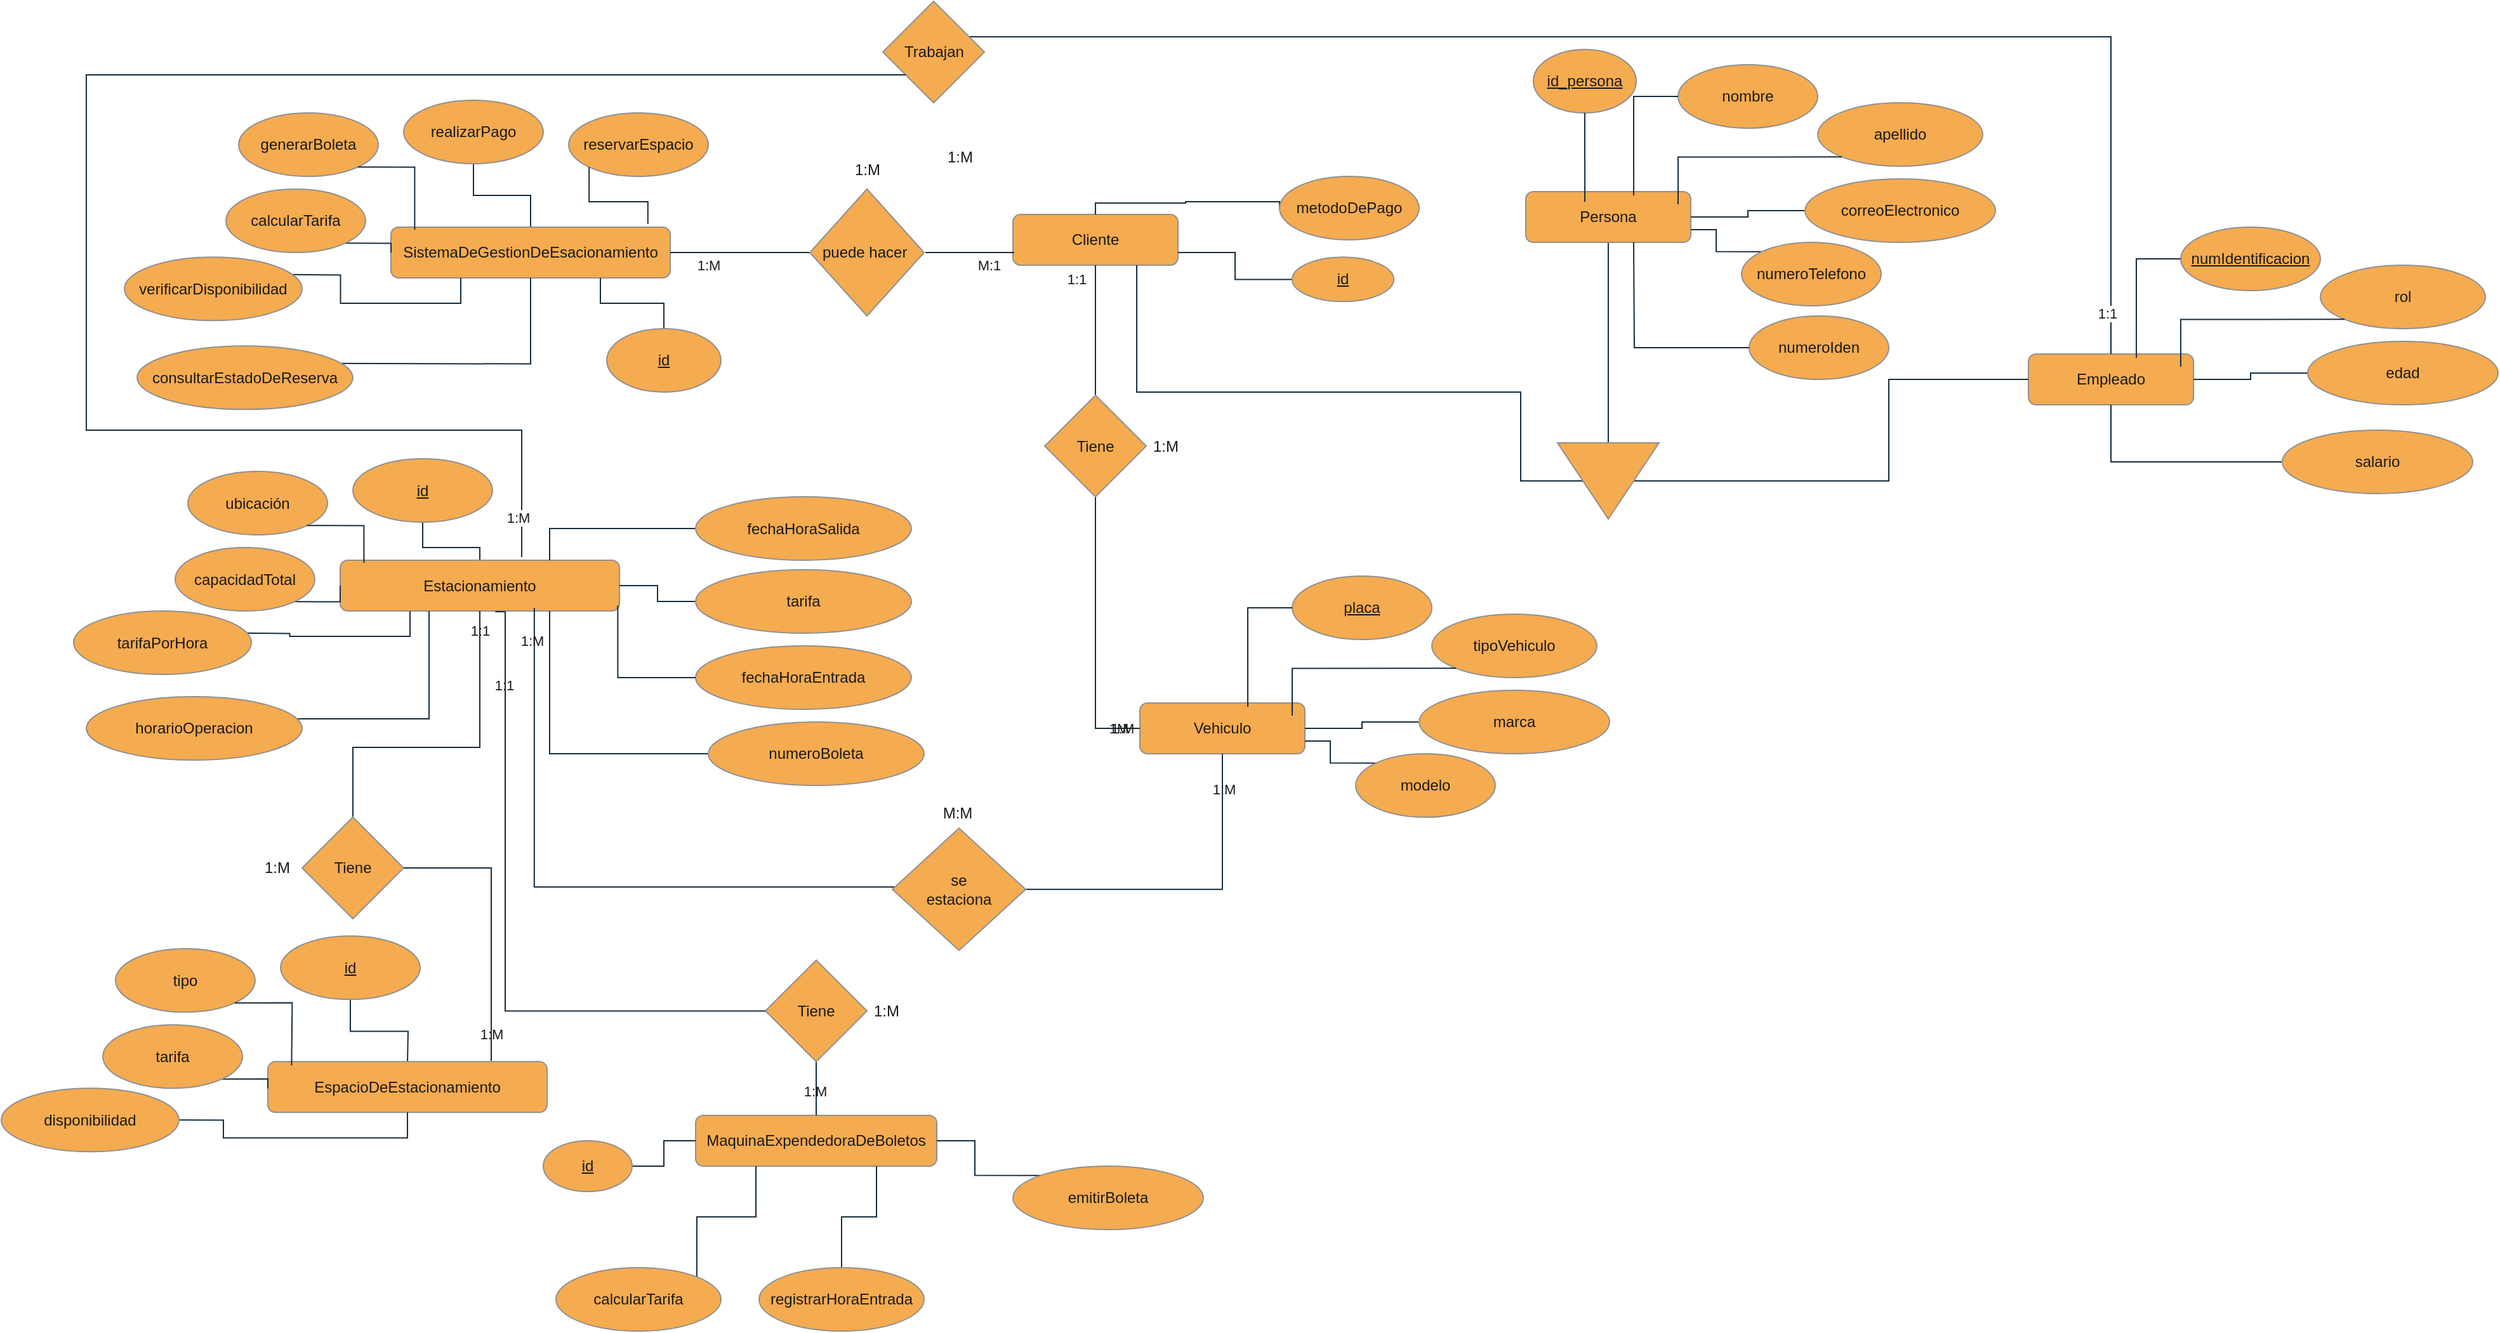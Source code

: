 <mxfile version="22.1.3" type="device">
  <diagram id="R2lEEEUBdFMjLlhIrx00" name="Page-1">
    <mxGraphModel dx="2029" dy="493" grid="1" gridSize="10" guides="1" tooltips="1" connect="1" arrows="1" fold="1" page="1" pageScale="1" pageWidth="850" pageHeight="1100" math="0" shadow="0" extFonts="Permanent Marker^https://fonts.googleapis.com/css?family=Permanent+Marker">
      <root>
        <mxCell id="0" />
        <mxCell id="1" parent="0" />
        <mxCell id="ZbK_8tfmbUKluO2J8joH-2" value="Cliente" style="rounded=1;whiteSpace=wrap;html=1;labelBackgroundColor=none;fillColor=#F5AB50;strokeColor=#909090;fontColor=#1A1A1A;" parent="1" vertex="1">
          <mxGeometry x="70" y="170" width="130" height="40" as="geometry" />
        </mxCell>
        <mxCell id="ZbK_8tfmbUKluO2J8joH-27" style="edgeStyle=orthogonalEdgeStyle;rounded=0;orthogonalLoop=1;jettySize=auto;html=1;exitX=0;exitY=0.5;exitDx=0;exitDy=0;endArrow=none;endFill=0;entryX=0.5;entryY=0;entryDx=0;entryDy=0;labelBackgroundColor=none;strokeColor=#182E3E;fontColor=default;" parent="1" source="ZbK_8tfmbUKluO2J8joH-4" target="ZbK_8tfmbUKluO2J8joH-2" edge="1">
          <mxGeometry relative="1" as="geometry">
            <mxPoint x="130" y="160" as="targetPoint" />
            <Array as="points">
              <mxPoint x="280" y="160" />
              <mxPoint x="206" y="160" />
              <mxPoint x="135" y="161" />
            </Array>
          </mxGeometry>
        </mxCell>
        <mxCell id="ZbK_8tfmbUKluO2J8joH-4" value="metodoDePago" style="ellipse;whiteSpace=wrap;html=1;labelBackgroundColor=none;fillColor=#F5AB50;strokeColor=#909090;fontColor=#1A1A1A;" parent="1" vertex="1">
          <mxGeometry x="280" y="140" width="110" height="50" as="geometry" />
        </mxCell>
        <mxCell id="ZbK_8tfmbUKluO2J8joH-14" style="edgeStyle=orthogonalEdgeStyle;rounded=0;orthogonalLoop=1;jettySize=auto;html=1;exitX=0.5;exitY=1;exitDx=0;exitDy=0;entryX=0.5;entryY=0;entryDx=0;entryDy=0;endArrow=none;endFill=0;labelBackgroundColor=none;strokeColor=#182E3E;fontColor=default;" parent="1" source="ZbK_8tfmbUKluO2J8joH-15" target="ZbK_8tfmbUKluO2J8joH-16" edge="1">
          <mxGeometry relative="1" as="geometry" />
        </mxCell>
        <mxCell id="ZbK_8tfmbUKluO2J8joH-15" value="realizarPago" style="ellipse;whiteSpace=wrap;html=1;labelBackgroundColor=none;fillColor=#F5AB50;strokeColor=#909090;fontColor=#1A1A1A;" parent="1" vertex="1">
          <mxGeometry x="-410" y="80" width="110" height="50" as="geometry" />
        </mxCell>
        <mxCell id="ZbK_8tfmbUKluO2J8joH-16" value="SistemaDeGestionDeEsacionamiento" style="rounded=1;whiteSpace=wrap;html=1;labelBackgroundColor=none;fillColor=#F5AB50;strokeColor=#909090;fontColor=#1A1A1A;" parent="1" vertex="1">
          <mxGeometry x="-420" y="180" width="220" height="40" as="geometry" />
        </mxCell>
        <mxCell id="ZbK_8tfmbUKluO2J8joH-17" value="reservarEspacio" style="ellipse;whiteSpace=wrap;html=1;labelBackgroundColor=none;fillColor=#F5AB50;strokeColor=#909090;fontColor=#1A1A1A;" parent="1" vertex="1">
          <mxGeometry x="-280" y="90" width="110" height="50" as="geometry" />
        </mxCell>
        <mxCell id="ZbK_8tfmbUKluO2J8joH-18" style="edgeStyle=orthogonalEdgeStyle;rounded=0;orthogonalLoop=1;jettySize=auto;html=1;exitX=1;exitY=0;exitDx=0;exitDy=0;entryX=0.25;entryY=1;entryDx=0;entryDy=0;endArrow=none;endFill=0;labelBackgroundColor=none;strokeColor=#182E3E;fontColor=default;" parent="1" target="ZbK_8tfmbUKluO2J8joH-16" edge="1">
          <mxGeometry relative="1" as="geometry">
            <mxPoint x="-500.503" y="217.322" as="sourcePoint" />
          </mxGeometry>
        </mxCell>
        <mxCell id="ZbK_8tfmbUKluO2J8joH-19" value="verificarDisponibilidad" style="ellipse;whiteSpace=wrap;html=1;labelBackgroundColor=none;fillColor=#F5AB50;strokeColor=#909090;fontColor=#1A1A1A;" parent="1" vertex="1">
          <mxGeometry x="-630" y="203.66" width="140" height="50" as="geometry" />
        </mxCell>
        <mxCell id="ZbK_8tfmbUKluO2J8joH-20" value="generarBoleta" style="ellipse;whiteSpace=wrap;html=1;labelBackgroundColor=none;fillColor=#F5AB50;strokeColor=#909090;fontColor=#1A1A1A;" parent="1" vertex="1">
          <mxGeometry x="-540" y="90" width="110" height="50" as="geometry" />
        </mxCell>
        <mxCell id="ZbK_8tfmbUKluO2J8joH-21" style="edgeStyle=orthogonalEdgeStyle;rounded=0;orthogonalLoop=1;jettySize=auto;html=1;exitX=1;exitY=1;exitDx=0;exitDy=0;endArrow=none;endFill=0;labelBackgroundColor=none;strokeColor=#182E3E;fontColor=default;" parent="1" source="ZbK_8tfmbUKluO2J8joH-22" target="ZbK_8tfmbUKluO2J8joH-16" edge="1">
          <mxGeometry relative="1" as="geometry" />
        </mxCell>
        <mxCell id="ZbK_8tfmbUKluO2J8joH-22" value="calcularTarifa" style="ellipse;whiteSpace=wrap;html=1;labelBackgroundColor=none;fillColor=#F5AB50;strokeColor=#909090;fontColor=#1A1A1A;" parent="1" vertex="1">
          <mxGeometry x="-550" y="150" width="110" height="50" as="geometry" />
        </mxCell>
        <mxCell id="ZbK_8tfmbUKluO2J8joH-23" style="edgeStyle=orthogonalEdgeStyle;rounded=0;orthogonalLoop=1;jettySize=auto;html=1;exitX=1;exitY=1;exitDx=0;exitDy=0;entryX=0.085;entryY=0.05;entryDx=0;entryDy=0;entryPerimeter=0;endArrow=none;endFill=0;labelBackgroundColor=none;strokeColor=#182E3E;fontColor=default;" parent="1" source="ZbK_8tfmbUKluO2J8joH-20" target="ZbK_8tfmbUKluO2J8joH-16" edge="1">
          <mxGeometry relative="1" as="geometry" />
        </mxCell>
        <mxCell id="ZbK_8tfmbUKluO2J8joH-24" style="edgeStyle=orthogonalEdgeStyle;rounded=0;orthogonalLoop=1;jettySize=auto;html=1;exitX=0;exitY=1;exitDx=0;exitDy=0;endArrow=none;endFill=0;entryX=0.92;entryY=-0.065;entryDx=0;entryDy=0;entryPerimeter=0;labelBackgroundColor=none;strokeColor=#182E3E;fontColor=default;" parent="1" source="ZbK_8tfmbUKluO2J8joH-17" target="ZbK_8tfmbUKluO2J8joH-16" edge="1">
          <mxGeometry relative="1" as="geometry">
            <mxPoint x="-217" y="170" as="targetPoint" />
          </mxGeometry>
        </mxCell>
        <mxCell id="ZbK_8tfmbUKluO2J8joH-26" style="edgeStyle=orthogonalEdgeStyle;rounded=0;orthogonalLoop=1;jettySize=auto;html=1;exitX=1;exitY=0;exitDx=0;exitDy=0;entryX=0.5;entryY=1;entryDx=0;entryDy=0;endArrow=none;endFill=0;labelBackgroundColor=none;strokeColor=#182E3E;fontColor=default;" parent="1" target="ZbK_8tfmbUKluO2J8joH-16" edge="1">
          <mxGeometry relative="1" as="geometry">
            <mxPoint x="-464.896" y="287.322" as="sourcePoint" />
          </mxGeometry>
        </mxCell>
        <mxCell id="ZbK_8tfmbUKluO2J8joH-25" value="consultarEstadoDeReserva" style="ellipse;whiteSpace=wrap;html=1;labelBackgroundColor=none;fillColor=#F5AB50;strokeColor=#909090;fontColor=#1A1A1A;" parent="1" vertex="1">
          <mxGeometry x="-620" y="273.66" width="170" height="50" as="geometry" />
        </mxCell>
        <mxCell id="ZbK_8tfmbUKluO2J8joH-30" style="edgeStyle=orthogonalEdgeStyle;rounded=0;orthogonalLoop=1;jettySize=auto;html=1;exitX=0.5;exitY=1;exitDx=0;exitDy=0;entryX=0.5;entryY=0;entryDx=0;entryDy=0;endArrow=none;endFill=0;labelBackgroundColor=none;strokeColor=#182E3E;fontColor=default;" parent="1" source="ZbK_8tfmbUKluO2J8joH-31" target="ZbK_8tfmbUKluO2J8joH-32" edge="1">
          <mxGeometry relative="1" as="geometry" />
        </mxCell>
        <mxCell id="ZbK_8tfmbUKluO2J8joH-31" value="&lt;u&gt;id&lt;/u&gt;" style="ellipse;whiteSpace=wrap;html=1;labelBackgroundColor=none;fillColor=#F5AB50;strokeColor=#909090;fontColor=#1A1A1A;" parent="1" vertex="1">
          <mxGeometry x="-450" y="362.5" width="110" height="50" as="geometry" />
        </mxCell>
        <mxCell id="ZbK_8tfmbUKluO2J8joH-32" value="Estacionamiento" style="rounded=1;whiteSpace=wrap;html=1;labelBackgroundColor=none;fillColor=#F5AB50;strokeColor=#909090;fontColor=#1A1A1A;" parent="1" vertex="1">
          <mxGeometry x="-460" y="442.5" width="220" height="40" as="geometry" />
        </mxCell>
        <mxCell id="ZbK_8tfmbUKluO2J8joH-34" style="edgeStyle=orthogonalEdgeStyle;rounded=0;orthogonalLoop=1;jettySize=auto;html=1;exitX=1;exitY=0;exitDx=0;exitDy=0;entryX=0.25;entryY=1;entryDx=0;entryDy=0;endArrow=none;endFill=0;labelBackgroundColor=none;strokeColor=#182E3E;fontColor=default;" parent="1" target="ZbK_8tfmbUKluO2J8joH-32" edge="1">
          <mxGeometry relative="1" as="geometry">
            <mxPoint x="-540.503" y="499.822" as="sourcePoint" />
          </mxGeometry>
        </mxCell>
        <mxCell id="ZbK_8tfmbUKluO2J8joH-35" value="tarifaPorHora" style="ellipse;whiteSpace=wrap;html=1;labelBackgroundColor=none;fillColor=#F5AB50;strokeColor=#909090;fontColor=#1A1A1A;" parent="1" vertex="1">
          <mxGeometry x="-670" y="482.5" width="140" height="50" as="geometry" />
        </mxCell>
        <mxCell id="ZbK_8tfmbUKluO2J8joH-36" value="ubicación" style="ellipse;whiteSpace=wrap;html=1;labelBackgroundColor=none;fillColor=#F5AB50;strokeColor=#909090;fontColor=#1A1A1A;" parent="1" vertex="1">
          <mxGeometry x="-580" y="372.5" width="110" height="50" as="geometry" />
        </mxCell>
        <mxCell id="ZbK_8tfmbUKluO2J8joH-37" style="edgeStyle=orthogonalEdgeStyle;rounded=0;orthogonalLoop=1;jettySize=auto;html=1;exitX=1;exitY=1;exitDx=0;exitDy=0;endArrow=none;endFill=0;labelBackgroundColor=none;strokeColor=#182E3E;fontColor=default;" parent="1" source="ZbK_8tfmbUKluO2J8joH-38" target="ZbK_8tfmbUKluO2J8joH-32" edge="1">
          <mxGeometry relative="1" as="geometry" />
        </mxCell>
        <mxCell id="ZbK_8tfmbUKluO2J8joH-38" value="capacidadTotal" style="ellipse;whiteSpace=wrap;html=1;labelBackgroundColor=none;fillColor=#F5AB50;strokeColor=#909090;fontColor=#1A1A1A;" parent="1" vertex="1">
          <mxGeometry x="-590" y="432.5" width="110" height="50" as="geometry" />
        </mxCell>
        <mxCell id="ZbK_8tfmbUKluO2J8joH-39" style="edgeStyle=orthogonalEdgeStyle;rounded=0;orthogonalLoop=1;jettySize=auto;html=1;exitX=1;exitY=1;exitDx=0;exitDy=0;entryX=0.085;entryY=0.05;entryDx=0;entryDy=0;entryPerimeter=0;endArrow=none;endFill=0;labelBackgroundColor=none;strokeColor=#182E3E;fontColor=default;" parent="1" source="ZbK_8tfmbUKluO2J8joH-36" target="ZbK_8tfmbUKluO2J8joH-32" edge="1">
          <mxGeometry relative="1" as="geometry" />
        </mxCell>
        <mxCell id="e-vQObr8K312AcI7ysHE-2" style="edgeStyle=orthogonalEdgeStyle;rounded=0;orthogonalLoop=1;jettySize=auto;html=1;exitX=1;exitY=0.5;exitDx=0;exitDy=0;endArrow=none;endFill=0;labelBackgroundColor=none;strokeColor=#182E3E;fontColor=default;" parent="1" target="ZbK_8tfmbUKluO2J8joH-32" edge="1">
          <mxGeometry relative="1" as="geometry">
            <mxPoint x="-380" y="512.5" as="targetPoint" />
            <mxPoint x="-500" y="567.5" as="sourcePoint" />
            <Array as="points">
              <mxPoint x="-390" y="568" />
            </Array>
          </mxGeometry>
        </mxCell>
        <mxCell id="ZbK_8tfmbUKluO2J8joH-42" value="horarioOperacion" style="ellipse;whiteSpace=wrap;html=1;labelBackgroundColor=none;fillColor=#F5AB50;strokeColor=#909090;fontColor=#1A1A1A;" parent="1" vertex="1">
          <mxGeometry x="-660" y="550" width="170" height="50" as="geometry" />
        </mxCell>
        <mxCell id="e-vQObr8K312AcI7ysHE-17" value="&lt;u&gt;placa&lt;/u&gt;" style="ellipse;whiteSpace=wrap;html=1;labelBackgroundColor=none;fillColor=#F5AB50;strokeColor=#909090;fontColor=#1A1A1A;" parent="1" vertex="1">
          <mxGeometry x="290" y="455" width="110" height="50" as="geometry" />
        </mxCell>
        <mxCell id="e-vQObr8K312AcI7ysHE-18" value="Vehiculo" style="rounded=1;whiteSpace=wrap;html=1;labelBackgroundColor=none;fillColor=#F5AB50;strokeColor=#909090;fontColor=#1A1A1A;" parent="1" vertex="1">
          <mxGeometry x="170" y="555" width="130" height="40" as="geometry" />
        </mxCell>
        <mxCell id="e-vQObr8K312AcI7ysHE-19" value="tipoVehiculo" style="ellipse;whiteSpace=wrap;html=1;labelBackgroundColor=none;fillColor=#F5AB50;strokeColor=#909090;fontColor=#1A1A1A;" parent="1" vertex="1">
          <mxGeometry x="400" y="485" width="130" height="50" as="geometry" />
        </mxCell>
        <mxCell id="e-vQObr8K312AcI7ysHE-20" style="edgeStyle=orthogonalEdgeStyle;rounded=0;orthogonalLoop=1;jettySize=auto;html=1;exitX=0;exitY=0.5;exitDx=0;exitDy=0;endArrow=none;endFill=0;labelBackgroundColor=none;strokeColor=#182E3E;fontColor=default;" parent="1" source="e-vQObr8K312AcI7ysHE-21" target="e-vQObr8K312AcI7ysHE-18" edge="1">
          <mxGeometry relative="1" as="geometry" />
        </mxCell>
        <mxCell id="e-vQObr8K312AcI7ysHE-21" value="marca" style="ellipse;whiteSpace=wrap;html=1;labelBackgroundColor=none;fillColor=#F5AB50;strokeColor=#909090;fontColor=#1A1A1A;" parent="1" vertex="1">
          <mxGeometry x="390" y="545" width="150" height="50" as="geometry" />
        </mxCell>
        <mxCell id="e-vQObr8K312AcI7ysHE-22" style="edgeStyle=orthogonalEdgeStyle;rounded=0;orthogonalLoop=1;jettySize=auto;html=1;exitX=0;exitY=0;exitDx=0;exitDy=0;entryX=1;entryY=0.75;entryDx=0;entryDy=0;endArrow=none;endFill=0;labelBackgroundColor=none;strokeColor=#182E3E;fontColor=default;" parent="1" source="e-vQObr8K312AcI7ysHE-23" target="e-vQObr8K312AcI7ysHE-18" edge="1">
          <mxGeometry relative="1" as="geometry" />
        </mxCell>
        <mxCell id="e-vQObr8K312AcI7ysHE-23" value="modelo" style="ellipse;whiteSpace=wrap;html=1;labelBackgroundColor=none;fillColor=#F5AB50;strokeColor=#909090;fontColor=#1A1A1A;" parent="1" vertex="1">
          <mxGeometry x="340" y="595" width="110" height="50" as="geometry" />
        </mxCell>
        <mxCell id="e-vQObr8K312AcI7ysHE-24" style="edgeStyle=orthogonalEdgeStyle;rounded=0;orthogonalLoop=1;jettySize=auto;html=1;exitX=0;exitY=1;exitDx=0;exitDy=0;entryX=0.923;entryY=0.25;entryDx=0;entryDy=0;entryPerimeter=0;endArrow=none;endFill=0;labelBackgroundColor=none;strokeColor=#182E3E;fontColor=default;" parent="1" source="e-vQObr8K312AcI7ysHE-19" target="e-vQObr8K312AcI7ysHE-18" edge="1">
          <mxGeometry relative="1" as="geometry" />
        </mxCell>
        <mxCell id="e-vQObr8K312AcI7ysHE-25" style="edgeStyle=orthogonalEdgeStyle;rounded=0;orthogonalLoop=1;jettySize=auto;html=1;exitX=0;exitY=0.5;exitDx=0;exitDy=0;entryX=0.654;entryY=0.075;entryDx=0;entryDy=0;entryPerimeter=0;endArrow=none;endFill=0;labelBackgroundColor=none;strokeColor=#182E3E;fontColor=default;" parent="1" source="e-vQObr8K312AcI7ysHE-17" target="e-vQObr8K312AcI7ysHE-18" edge="1">
          <mxGeometry relative="1" as="geometry" />
        </mxCell>
        <mxCell id="e-vQObr8K312AcI7ysHE-27" value="MaquinaExpendedoraDeBoletos" style="rounded=1;whiteSpace=wrap;html=1;labelBackgroundColor=none;fillColor=#F5AB50;strokeColor=#909090;fontColor=#1A1A1A;" parent="1" vertex="1">
          <mxGeometry x="-180" y="880" width="190" height="40" as="geometry" />
        </mxCell>
        <mxCell id="e-vQObr8K312AcI7ysHE-37" style="edgeStyle=orthogonalEdgeStyle;rounded=0;orthogonalLoop=1;jettySize=auto;html=1;exitX=1;exitY=0;exitDx=0;exitDy=0;entryX=0.25;entryY=1;entryDx=0;entryDy=0;endArrow=none;endFill=0;labelBackgroundColor=none;strokeColor=#182E3E;fontColor=default;" parent="1" source="e-vQObr8K312AcI7ysHE-28" target="e-vQObr8K312AcI7ysHE-27" edge="1">
          <mxGeometry relative="1" as="geometry" />
        </mxCell>
        <mxCell id="e-vQObr8K312AcI7ysHE-28" value="calcularTarifa" style="ellipse;whiteSpace=wrap;html=1;labelBackgroundColor=none;fillColor=#F5AB50;strokeColor=#909090;fontColor=#1A1A1A;" parent="1" vertex="1">
          <mxGeometry x="-290" y="1000" width="130" height="50" as="geometry" />
        </mxCell>
        <mxCell id="e-vQObr8K312AcI7ysHE-35" style="edgeStyle=orthogonalEdgeStyle;rounded=0;orthogonalLoop=1;jettySize=auto;html=1;exitX=0;exitY=0;exitDx=0;exitDy=0;entryX=1;entryY=0.5;entryDx=0;entryDy=0;endArrow=none;endFill=0;labelBackgroundColor=none;strokeColor=#182E3E;fontColor=default;" parent="1" source="e-vQObr8K312AcI7ysHE-30" target="e-vQObr8K312AcI7ysHE-27" edge="1">
          <mxGeometry relative="1" as="geometry" />
        </mxCell>
        <mxCell id="e-vQObr8K312AcI7ysHE-30" value="emitirBoleta" style="ellipse;whiteSpace=wrap;html=1;labelBackgroundColor=none;fillColor=#F5AB50;strokeColor=#909090;fontColor=#1A1A1A;" parent="1" vertex="1">
          <mxGeometry x="70" y="920" width="150" height="50" as="geometry" />
        </mxCell>
        <mxCell id="e-vQObr8K312AcI7ysHE-36" style="edgeStyle=orthogonalEdgeStyle;rounded=0;orthogonalLoop=1;jettySize=auto;html=1;exitX=0.5;exitY=0;exitDx=0;exitDy=0;entryX=0.75;entryY=1;entryDx=0;entryDy=0;endArrow=none;endFill=0;labelBackgroundColor=none;strokeColor=#182E3E;fontColor=default;" parent="1" source="e-vQObr8K312AcI7ysHE-32" target="e-vQObr8K312AcI7ysHE-27" edge="1">
          <mxGeometry relative="1" as="geometry" />
        </mxCell>
        <mxCell id="e-vQObr8K312AcI7ysHE-32" value="registrarHoraEntrada" style="ellipse;whiteSpace=wrap;html=1;labelBackgroundColor=none;fillColor=#F5AB50;strokeColor=#909090;fontColor=#1A1A1A;" parent="1" vertex="1">
          <mxGeometry x="-130" y="1000" width="130" height="50" as="geometry" />
        </mxCell>
        <mxCell id="e-vQObr8K312AcI7ysHE-38" style="edgeStyle=orthogonalEdgeStyle;rounded=0;orthogonalLoop=1;jettySize=auto;html=1;exitX=0.5;exitY=1;exitDx=0;exitDy=0;entryX=0.5;entryY=0;entryDx=0;entryDy=0;endArrow=none;endFill=0;labelBackgroundColor=none;strokeColor=#182E3E;fontColor=default;" parent="1" source="e-vQObr8K312AcI7ysHE-39" edge="1">
          <mxGeometry relative="1" as="geometry">
            <mxPoint x="-407.0" y="838.66" as="targetPoint" />
          </mxGeometry>
        </mxCell>
        <mxCell id="e-vQObr8K312AcI7ysHE-39" value="&lt;u&gt;id&lt;/u&gt;" style="ellipse;whiteSpace=wrap;html=1;labelBackgroundColor=none;fillColor=#F5AB50;strokeColor=#909090;fontColor=#1A1A1A;" parent="1" vertex="1">
          <mxGeometry x="-507" y="738.66" width="110" height="50" as="geometry" />
        </mxCell>
        <mxCell id="e-vQObr8K312AcI7ysHE-40" value="EspacioDeEstacionamiento" style="rounded=1;whiteSpace=wrap;html=1;labelBackgroundColor=none;fillColor=#F5AB50;strokeColor=#909090;fontColor=#1A1A1A;" parent="1" vertex="1">
          <mxGeometry x="-517" y="837.66" width="220" height="40" as="geometry" />
        </mxCell>
        <mxCell id="e-vQObr8K312AcI7ysHE-41" style="edgeStyle=orthogonalEdgeStyle;rounded=0;orthogonalLoop=1;jettySize=auto;html=1;exitX=1;exitY=0.5;exitDx=0;exitDy=0;entryX=0.5;entryY=1;entryDx=0;entryDy=0;endArrow=none;endFill=0;labelBackgroundColor=none;strokeColor=#182E3E;fontColor=default;" parent="1" target="e-vQObr8K312AcI7ysHE-40" edge="1" source="e-vQObr8K312AcI7ysHE-42">
          <mxGeometry relative="1" as="geometry">
            <mxPoint x="-597.503" y="915.982" as="sourcePoint" />
            <mxPoint x="-462.0" y="918.66" as="targetPoint" />
          </mxGeometry>
        </mxCell>
        <mxCell id="e-vQObr8K312AcI7ysHE-42" value="disponibilidad" style="ellipse;whiteSpace=wrap;html=1;labelBackgroundColor=none;fillColor=#F5AB50;strokeColor=#909090;fontColor=#1A1A1A;" parent="1" vertex="1">
          <mxGeometry x="-727" y="858.66" width="140" height="50" as="geometry" />
        </mxCell>
        <mxCell id="e-vQObr8K312AcI7ysHE-43" value="tipo" style="ellipse;whiteSpace=wrap;html=1;labelBackgroundColor=none;fillColor=#F5AB50;strokeColor=#909090;fontColor=#1A1A1A;" parent="1" vertex="1">
          <mxGeometry x="-637" y="748.66" width="110" height="50" as="geometry" />
        </mxCell>
        <mxCell id="e-vQObr8K312AcI7ysHE-44" style="edgeStyle=orthogonalEdgeStyle;rounded=0;orthogonalLoop=1;jettySize=auto;html=1;exitX=1;exitY=1;exitDx=0;exitDy=0;endArrow=none;endFill=0;labelBackgroundColor=none;strokeColor=#182E3E;fontColor=default;" parent="1" source="e-vQObr8K312AcI7ysHE-45" edge="1">
          <mxGeometry relative="1" as="geometry">
            <mxPoint x="-517.0" y="858.692" as="targetPoint" />
          </mxGeometry>
        </mxCell>
        <mxCell id="e-vQObr8K312AcI7ysHE-45" value="tarifa" style="ellipse;whiteSpace=wrap;html=1;labelBackgroundColor=none;fillColor=#F5AB50;strokeColor=#909090;fontColor=#1A1A1A;" parent="1" vertex="1">
          <mxGeometry x="-647" y="808.66" width="110" height="50" as="geometry" />
        </mxCell>
        <mxCell id="e-vQObr8K312AcI7ysHE-46" style="edgeStyle=orthogonalEdgeStyle;rounded=0;orthogonalLoop=1;jettySize=auto;html=1;exitX=1;exitY=1;exitDx=0;exitDy=0;entryX=0.085;entryY=0.05;entryDx=0;entryDy=0;entryPerimeter=0;endArrow=none;endFill=0;labelBackgroundColor=none;strokeColor=#182E3E;fontColor=default;" parent="1" source="e-vQObr8K312AcI7ysHE-43" edge="1">
          <mxGeometry relative="1" as="geometry">
            <mxPoint x="-498.3" y="840.66" as="targetPoint" />
          </mxGeometry>
        </mxCell>
        <mxCell id="X_ittG-EpGJOcfMVXBW8-10" value="nombre" style="ellipse;whiteSpace=wrap;html=1;labelBackgroundColor=none;fillColor=#F5AB50;strokeColor=#909090;fontColor=#1A1A1A;" parent="1" vertex="1">
          <mxGeometry x="594" y="52.0" width="110" height="50" as="geometry" />
        </mxCell>
        <mxCell id="KC8Cx-JyYsVfgTXWXvCA-68" style="edgeStyle=orthogonalEdgeStyle;rounded=0;orthogonalLoop=1;jettySize=auto;html=1;exitX=0.5;exitY=1;exitDx=0;exitDy=0;entryX=0;entryY=0.5;entryDx=0;entryDy=0;endArrow=none;endFill=0;labelBackgroundColor=none;strokeColor=#182E3E;fontColor=default;" edge="1" parent="1" source="X_ittG-EpGJOcfMVXBW8-11" target="KC8Cx-JyYsVfgTXWXvCA-62">
          <mxGeometry relative="1" as="geometry" />
        </mxCell>
        <mxCell id="X_ittG-EpGJOcfMVXBW8-11" value="Persona" style="rounded=1;whiteSpace=wrap;html=1;labelBackgroundColor=none;fillColor=#F5AB50;strokeColor=#909090;fontColor=#1A1A1A;" parent="1" vertex="1">
          <mxGeometry x="474" y="152.0" width="130" height="40" as="geometry" />
        </mxCell>
        <mxCell id="X_ittG-EpGJOcfMVXBW8-12" value="apellido" style="ellipse;whiteSpace=wrap;html=1;labelBackgroundColor=none;fillColor=#F5AB50;strokeColor=#909090;fontColor=#1A1A1A;" parent="1" vertex="1">
          <mxGeometry x="704" y="82" width="130" height="50" as="geometry" />
        </mxCell>
        <mxCell id="X_ittG-EpGJOcfMVXBW8-13" style="edgeStyle=orthogonalEdgeStyle;rounded=0;orthogonalLoop=1;jettySize=auto;html=1;exitX=0;exitY=0.5;exitDx=0;exitDy=0;endArrow=none;endFill=0;labelBackgroundColor=none;strokeColor=#182E3E;fontColor=default;" parent="1" source="X_ittG-EpGJOcfMVXBW8-14" target="X_ittG-EpGJOcfMVXBW8-11" edge="1">
          <mxGeometry relative="1" as="geometry" />
        </mxCell>
        <mxCell id="X_ittG-EpGJOcfMVXBW8-14" value="correoElectronico" style="ellipse;whiteSpace=wrap;html=1;labelBackgroundColor=none;fillColor=#F5AB50;strokeColor=#909090;fontColor=#1A1A1A;" parent="1" vertex="1">
          <mxGeometry x="694" y="142" width="150" height="50" as="geometry" />
        </mxCell>
        <mxCell id="X_ittG-EpGJOcfMVXBW8-15" style="edgeStyle=orthogonalEdgeStyle;rounded=0;orthogonalLoop=1;jettySize=auto;html=1;exitX=0;exitY=0;exitDx=0;exitDy=0;entryX=1;entryY=0.75;entryDx=0;entryDy=0;endArrow=none;endFill=0;labelBackgroundColor=none;strokeColor=#182E3E;fontColor=default;" parent="1" source="X_ittG-EpGJOcfMVXBW8-16" target="X_ittG-EpGJOcfMVXBW8-11" edge="1">
          <mxGeometry relative="1" as="geometry" />
        </mxCell>
        <mxCell id="X_ittG-EpGJOcfMVXBW8-16" value="numeroTelefono" style="ellipse;whiteSpace=wrap;html=1;labelBackgroundColor=none;fillColor=#F5AB50;strokeColor=#909090;fontColor=#1A1A1A;" parent="1" vertex="1">
          <mxGeometry x="644" y="192.0" width="110" height="50" as="geometry" />
        </mxCell>
        <mxCell id="X_ittG-EpGJOcfMVXBW8-17" style="edgeStyle=orthogonalEdgeStyle;rounded=0;orthogonalLoop=1;jettySize=auto;html=1;exitX=0;exitY=1;exitDx=0;exitDy=0;entryX=0.923;entryY=0.25;entryDx=0;entryDy=0;entryPerimeter=0;endArrow=none;endFill=0;labelBackgroundColor=none;strokeColor=#182E3E;fontColor=default;" parent="1" source="X_ittG-EpGJOcfMVXBW8-12" target="X_ittG-EpGJOcfMVXBW8-11" edge="1">
          <mxGeometry relative="1" as="geometry" />
        </mxCell>
        <mxCell id="X_ittG-EpGJOcfMVXBW8-18" style="edgeStyle=orthogonalEdgeStyle;rounded=0;orthogonalLoop=1;jettySize=auto;html=1;exitX=0;exitY=0.5;exitDx=0;exitDy=0;entryX=0.654;entryY=0.075;entryDx=0;entryDy=0;entryPerimeter=0;endArrow=none;endFill=0;labelBackgroundColor=none;strokeColor=#182E3E;fontColor=default;" parent="1" source="X_ittG-EpGJOcfMVXBW8-10" target="X_ittG-EpGJOcfMVXBW8-11" edge="1">
          <mxGeometry relative="1" as="geometry" />
        </mxCell>
        <mxCell id="X_ittG-EpGJOcfMVXBW8-19" value="&lt;u&gt;numIdentificacion&lt;/u&gt;" style="ellipse;whiteSpace=wrap;html=1;labelBackgroundColor=none;fillColor=#F5AB50;strokeColor=#909090;fontColor=#1A1A1A;" parent="1" vertex="1">
          <mxGeometry x="990" y="180.0" width="110" height="50" as="geometry" />
        </mxCell>
        <mxCell id="X_ittG-EpGJOcfMVXBW8-20" value="Empleado" style="rounded=1;whiteSpace=wrap;html=1;labelBackgroundColor=none;fillColor=#F5AB50;strokeColor=#909090;fontColor=#1A1A1A;" parent="1" vertex="1">
          <mxGeometry x="870" y="280.0" width="130" height="40" as="geometry" />
        </mxCell>
        <mxCell id="X_ittG-EpGJOcfMVXBW8-21" value="rol" style="ellipse;whiteSpace=wrap;html=1;labelBackgroundColor=none;fillColor=#F5AB50;strokeColor=#909090;fontColor=#1A1A1A;" parent="1" vertex="1">
          <mxGeometry x="1100" y="210" width="130" height="50" as="geometry" />
        </mxCell>
        <mxCell id="X_ittG-EpGJOcfMVXBW8-22" style="edgeStyle=orthogonalEdgeStyle;rounded=0;orthogonalLoop=1;jettySize=auto;html=1;exitX=0;exitY=0.5;exitDx=0;exitDy=0;endArrow=none;endFill=0;labelBackgroundColor=none;strokeColor=#182E3E;fontColor=default;" parent="1" source="X_ittG-EpGJOcfMVXBW8-23" target="X_ittG-EpGJOcfMVXBW8-20" edge="1">
          <mxGeometry relative="1" as="geometry" />
        </mxCell>
        <mxCell id="X_ittG-EpGJOcfMVXBW8-23" value="edad" style="ellipse;whiteSpace=wrap;html=1;labelBackgroundColor=none;fillColor=#F5AB50;strokeColor=#909090;fontColor=#1A1A1A;" parent="1" vertex="1">
          <mxGeometry x="1090" y="270" width="150" height="50" as="geometry" />
        </mxCell>
        <mxCell id="X_ittG-EpGJOcfMVXBW8-25" style="edgeStyle=orthogonalEdgeStyle;rounded=0;orthogonalLoop=1;jettySize=auto;html=1;exitX=0;exitY=1;exitDx=0;exitDy=0;entryX=0.923;entryY=0.25;entryDx=0;entryDy=0;entryPerimeter=0;endArrow=none;endFill=0;labelBackgroundColor=none;strokeColor=#182E3E;fontColor=default;" parent="1" source="X_ittG-EpGJOcfMVXBW8-21" target="X_ittG-EpGJOcfMVXBW8-20" edge="1">
          <mxGeometry relative="1" as="geometry" />
        </mxCell>
        <mxCell id="X_ittG-EpGJOcfMVXBW8-26" style="edgeStyle=orthogonalEdgeStyle;rounded=0;orthogonalLoop=1;jettySize=auto;html=1;exitX=0;exitY=0.5;exitDx=0;exitDy=0;entryX=0.654;entryY=0.075;entryDx=0;entryDy=0;entryPerimeter=0;endArrow=none;endFill=0;labelBackgroundColor=none;strokeColor=#182E3E;fontColor=default;" parent="1" source="X_ittG-EpGJOcfMVXBW8-19" target="X_ittG-EpGJOcfMVXBW8-20" edge="1">
          <mxGeometry relative="1" as="geometry" />
        </mxCell>
        <mxCell id="X_ittG-EpGJOcfMVXBW8-28" style="edgeStyle=orthogonalEdgeStyle;rounded=0;orthogonalLoop=1;jettySize=auto;html=1;endArrow=none;endFill=0;labelBackgroundColor=none;strokeColor=#182E3E;fontColor=default;" parent="1" source="X_ittG-EpGJOcfMVXBW8-27" target="X_ittG-EpGJOcfMVXBW8-20" edge="1">
          <mxGeometry relative="1" as="geometry" />
        </mxCell>
        <mxCell id="X_ittG-EpGJOcfMVXBW8-27" value="salario" style="ellipse;whiteSpace=wrap;html=1;labelBackgroundColor=none;fillColor=#F5AB50;strokeColor=#909090;fontColor=#1A1A1A;" parent="1" vertex="1">
          <mxGeometry x="1070" y="340" width="150" height="50" as="geometry" />
        </mxCell>
        <mxCell id="KC8Cx-JyYsVfgTXWXvCA-8" style="edgeStyle=orthogonalEdgeStyle;rounded=0;orthogonalLoop=1;jettySize=auto;html=1;entryX=0.75;entryY=0;entryDx=0;entryDy=0;endArrow=none;endFill=0;labelBackgroundColor=none;strokeColor=#182E3E;fontColor=default;" edge="1" parent="1" source="KC8Cx-JyYsVfgTXWXvCA-1" target="ZbK_8tfmbUKluO2J8joH-32">
          <mxGeometry relative="1" as="geometry" />
        </mxCell>
        <mxCell id="KC8Cx-JyYsVfgTXWXvCA-1" value="fechaHoraSalida" style="ellipse;whiteSpace=wrap;html=1;labelBackgroundColor=none;fillColor=#F5AB50;strokeColor=#909090;fontColor=#1A1A1A;" vertex="1" parent="1">
          <mxGeometry x="-180" y="392.5" width="170" height="50" as="geometry" />
        </mxCell>
        <mxCell id="KC8Cx-JyYsVfgTXWXvCA-5" style="edgeStyle=orthogonalEdgeStyle;rounded=0;orthogonalLoop=1;jettySize=auto;html=1;entryX=0.75;entryY=1;entryDx=0;entryDy=0;endArrow=none;endFill=0;labelBackgroundColor=none;strokeColor=#182E3E;fontColor=default;" edge="1" parent="1" source="KC8Cx-JyYsVfgTXWXvCA-2" target="ZbK_8tfmbUKluO2J8joH-32">
          <mxGeometry relative="1" as="geometry" />
        </mxCell>
        <mxCell id="KC8Cx-JyYsVfgTXWXvCA-2" value="numeroBoleta" style="ellipse;whiteSpace=wrap;html=1;labelBackgroundColor=none;fillColor=#F5AB50;strokeColor=#909090;fontColor=#1A1A1A;" vertex="1" parent="1">
          <mxGeometry x="-170" y="570" width="170" height="50" as="geometry" />
        </mxCell>
        <mxCell id="KC8Cx-JyYsVfgTXWXvCA-3" value="fechaHoraEntrada" style="ellipse;whiteSpace=wrap;html=1;labelBackgroundColor=none;fillColor=#F5AB50;strokeColor=#909090;fontColor=#1A1A1A;" vertex="1" parent="1">
          <mxGeometry x="-180" y="510" width="170" height="50" as="geometry" />
        </mxCell>
        <mxCell id="KC8Cx-JyYsVfgTXWXvCA-7" style="edgeStyle=orthogonalEdgeStyle;rounded=0;orthogonalLoop=1;jettySize=auto;html=1;endArrow=none;endFill=0;labelBackgroundColor=none;strokeColor=#182E3E;fontColor=default;" edge="1" parent="1" source="KC8Cx-JyYsVfgTXWXvCA-4" target="ZbK_8tfmbUKluO2J8joH-32">
          <mxGeometry relative="1" as="geometry" />
        </mxCell>
        <mxCell id="KC8Cx-JyYsVfgTXWXvCA-4" value="tarifa" style="ellipse;whiteSpace=wrap;html=1;labelBackgroundColor=none;fillColor=#F5AB50;strokeColor=#909090;fontColor=#1A1A1A;" vertex="1" parent="1">
          <mxGeometry x="-180" y="450" width="170" height="50" as="geometry" />
        </mxCell>
        <mxCell id="KC8Cx-JyYsVfgTXWXvCA-6" style="edgeStyle=orthogonalEdgeStyle;rounded=0;orthogonalLoop=1;jettySize=auto;html=1;entryX=0.994;entryY=0.891;entryDx=0;entryDy=0;entryPerimeter=0;endArrow=none;endFill=0;labelBackgroundColor=none;strokeColor=#182E3E;fontColor=default;" edge="1" parent="1" source="KC8Cx-JyYsVfgTXWXvCA-3" target="ZbK_8tfmbUKluO2J8joH-32">
          <mxGeometry relative="1" as="geometry" />
        </mxCell>
        <mxCell id="KC8Cx-JyYsVfgTXWXvCA-9" value="numeroIden" style="ellipse;whiteSpace=wrap;html=1;labelBackgroundColor=none;fillColor=#F5AB50;strokeColor=#909090;fontColor=#1A1A1A;" vertex="1" parent="1">
          <mxGeometry x="650" y="250.0" width="110" height="50" as="geometry" />
        </mxCell>
        <mxCell id="KC8Cx-JyYsVfgTXWXvCA-10" style="edgeStyle=orthogonalEdgeStyle;rounded=0;orthogonalLoop=1;jettySize=auto;html=1;endArrow=none;endFill=0;labelBackgroundColor=none;strokeColor=#182E3E;fontColor=default;" edge="1" parent="1" source="KC8Cx-JyYsVfgTXWXvCA-9">
          <mxGeometry relative="1" as="geometry">
            <mxPoint x="559" y="192" as="targetPoint" />
          </mxGeometry>
        </mxCell>
        <mxCell id="KC8Cx-JyYsVfgTXWXvCA-12" style="edgeStyle=orthogonalEdgeStyle;rounded=0;orthogonalLoop=1;jettySize=auto;html=1;entryX=1;entryY=0.5;entryDx=0;entryDy=0;endArrow=none;endFill=0;labelBackgroundColor=none;strokeColor=#182E3E;fontColor=default;" edge="1" parent="1" source="KC8Cx-JyYsVfgTXWXvCA-11" target="ZbK_8tfmbUKluO2J8joH-16">
          <mxGeometry relative="1" as="geometry" />
        </mxCell>
        <mxCell id="KC8Cx-JyYsVfgTXWXvCA-14" value="1:M" style="edgeLabel;html=1;align=center;verticalAlign=middle;resizable=0;points=[];labelBackgroundColor=none;fontColor=#1A1A1A;" vertex="1" connectable="0" parent="KC8Cx-JyYsVfgTXWXvCA-12">
          <mxGeometry x="0.455" relative="1" as="geometry">
            <mxPoint y="10" as="offset" />
          </mxGeometry>
        </mxCell>
        <mxCell id="KC8Cx-JyYsVfgTXWXvCA-13" style="edgeStyle=orthogonalEdgeStyle;rounded=0;orthogonalLoop=1;jettySize=auto;html=1;entryX=0;entryY=0.75;entryDx=0;entryDy=0;endArrow=none;endFill=0;labelBackgroundColor=none;strokeColor=#182E3E;fontColor=default;" edge="1" parent="1">
          <mxGeometry relative="1" as="geometry">
            <mxPoint x="1" y="200.0" as="sourcePoint" />
            <mxPoint x="71" y="200.0" as="targetPoint" />
          </mxGeometry>
        </mxCell>
        <mxCell id="KC8Cx-JyYsVfgTXWXvCA-15" value="M:1" style="edgeLabel;html=1;align=center;verticalAlign=middle;resizable=0;points=[];labelBackgroundColor=none;fontColor=#1A1A1A;" vertex="1" connectable="0" parent="KC8Cx-JyYsVfgTXWXvCA-13">
          <mxGeometry x="0.607" relative="1" as="geometry">
            <mxPoint x="-6" y="10" as="offset" />
          </mxGeometry>
        </mxCell>
        <mxCell id="KC8Cx-JyYsVfgTXWXvCA-11" value="puede hacer&amp;nbsp;" style="rhombus;whiteSpace=wrap;html=1;labelBackgroundColor=none;fillColor=#F5AB50;strokeColor=#909090;fontColor=#1A1A1A;" vertex="1" parent="1">
          <mxGeometry x="-90" y="150" width="90" height="100" as="geometry" />
        </mxCell>
        <mxCell id="KC8Cx-JyYsVfgTXWXvCA-17" value="1:M" style="text;html=1;align=center;verticalAlign=middle;resizable=0;points=[];autosize=1;strokeColor=none;fillColor=none;labelBackgroundColor=none;fontColor=#1A1A1A;" vertex="1" parent="1">
          <mxGeometry x="-65" y="120" width="40" height="30" as="geometry" />
        </mxCell>
        <mxCell id="KC8Cx-JyYsVfgTXWXvCA-22" style="edgeStyle=orthogonalEdgeStyle;rounded=0;orthogonalLoop=1;jettySize=auto;html=1;entryX=0.5;entryY=1;entryDx=0;entryDy=0;endArrow=none;endFill=0;labelBackgroundColor=none;strokeColor=#182E3E;fontColor=default;" edge="1" parent="1" source="KC8Cx-JyYsVfgTXWXvCA-21" target="ZbK_8tfmbUKluO2J8joH-2">
          <mxGeometry relative="1" as="geometry" />
        </mxCell>
        <mxCell id="KC8Cx-JyYsVfgTXWXvCA-29" value="1:1" style="edgeLabel;html=1;align=center;verticalAlign=middle;resizable=0;points=[];labelBackgroundColor=none;fontColor=#1A1A1A;" vertex="1" connectable="0" parent="KC8Cx-JyYsVfgTXWXvCA-22">
          <mxGeometry x="0.772" y="-1" relative="1" as="geometry">
            <mxPoint x="-16" y="-1" as="offset" />
          </mxGeometry>
        </mxCell>
        <mxCell id="KC8Cx-JyYsVfgTXWXvCA-23" style="edgeStyle=orthogonalEdgeStyle;rounded=0;orthogonalLoop=1;jettySize=auto;html=1;entryX=0;entryY=0.5;entryDx=0;entryDy=0;endArrow=none;endFill=0;labelBackgroundColor=none;strokeColor=#182E3E;fontColor=default;" edge="1" parent="1" source="KC8Cx-JyYsVfgTXWXvCA-21" target="e-vQObr8K312AcI7ysHE-18">
          <mxGeometry relative="1" as="geometry" />
        </mxCell>
        <mxCell id="KC8Cx-JyYsVfgTXWXvCA-24" value="1M" style="edgeLabel;html=1;align=center;verticalAlign=middle;resizable=0;points=[];labelBackgroundColor=none;fontColor=#1A1A1A;" vertex="1" connectable="0" parent="KC8Cx-JyYsVfgTXWXvCA-23">
          <mxGeometry x="0.831" relative="1" as="geometry">
            <mxPoint x="1" as="offset" />
          </mxGeometry>
        </mxCell>
        <mxCell id="KC8Cx-JyYsVfgTXWXvCA-27" value="1:M" style="edgeLabel;html=1;align=center;verticalAlign=middle;resizable=0;points=[];labelBackgroundColor=none;fontColor=#1A1A1A;" vertex="1" connectable="0" parent="KC8Cx-JyYsVfgTXWXvCA-23">
          <mxGeometry x="0.868" relative="1" as="geometry">
            <mxPoint as="offset" />
          </mxGeometry>
        </mxCell>
        <mxCell id="KC8Cx-JyYsVfgTXWXvCA-21" value="Tiene" style="rhombus;whiteSpace=wrap;html=1;labelBackgroundColor=none;fillColor=#F5AB50;strokeColor=#909090;fontColor=#1A1A1A;" vertex="1" parent="1">
          <mxGeometry x="95" y="312.5" width="80" height="80" as="geometry" />
        </mxCell>
        <mxCell id="KC8Cx-JyYsVfgTXWXvCA-31" style="edgeStyle=orthogonalEdgeStyle;rounded=0;orthogonalLoop=1;jettySize=auto;html=1;entryX=1;entryY=0.75;entryDx=0;entryDy=0;endArrow=none;endFill=0;labelBackgroundColor=none;strokeColor=#182E3E;fontColor=default;" edge="1" parent="1" source="KC8Cx-JyYsVfgTXWXvCA-30" target="ZbK_8tfmbUKluO2J8joH-2">
          <mxGeometry relative="1" as="geometry" />
        </mxCell>
        <mxCell id="KC8Cx-JyYsVfgTXWXvCA-30" value="&lt;u&gt;id&lt;/u&gt;" style="ellipse;whiteSpace=wrap;html=1;labelBackgroundColor=none;fillColor=#F5AB50;strokeColor=#909090;fontColor=#1A1A1A;" vertex="1" parent="1">
          <mxGeometry x="290" y="203.66" width="80" height="35" as="geometry" />
        </mxCell>
        <mxCell id="KC8Cx-JyYsVfgTXWXvCA-32" value="1:M" style="text;html=1;align=center;verticalAlign=middle;resizable=0;points=[];autosize=1;strokeColor=none;fillColor=none;labelBackgroundColor=none;fontColor=#1A1A1A;" vertex="1" parent="1">
          <mxGeometry x="170" y="338" width="40" height="30" as="geometry" />
        </mxCell>
        <mxCell id="KC8Cx-JyYsVfgTXWXvCA-34" style="edgeStyle=orthogonalEdgeStyle;rounded=0;orthogonalLoop=1;jettySize=auto;html=1;entryX=0.5;entryY=1;entryDx=0;entryDy=0;endArrow=none;endFill=0;labelBackgroundColor=none;strokeColor=#182E3E;fontColor=default;" edge="1" parent="1" source="KC8Cx-JyYsVfgTXWXvCA-33" target="e-vQObr8K312AcI7ysHE-18">
          <mxGeometry relative="1" as="geometry" />
        </mxCell>
        <mxCell id="KC8Cx-JyYsVfgTXWXvCA-36" value="1:M" style="edgeLabel;html=1;align=center;verticalAlign=middle;resizable=0;points=[];labelBackgroundColor=none;fontColor=#1A1A1A;" vertex="1" connectable="0" parent="KC8Cx-JyYsVfgTXWXvCA-34">
          <mxGeometry x="0.786" y="-1" relative="1" as="geometry">
            <mxPoint as="offset" />
          </mxGeometry>
        </mxCell>
        <mxCell id="KC8Cx-JyYsVfgTXWXvCA-35" style="edgeStyle=orthogonalEdgeStyle;rounded=0;orthogonalLoop=1;jettySize=auto;html=1;entryX=0.636;entryY=0.938;entryDx=0;entryDy=0;entryPerimeter=0;endArrow=none;endFill=0;labelBackgroundColor=none;strokeColor=#182E3E;fontColor=default;" edge="1" parent="1">
          <mxGeometry relative="1" as="geometry">
            <mxPoint x="-307.07" y="480.02" as="targetPoint" />
            <mxPoint x="-9.996" y="700" as="sourcePoint" />
            <Array as="points">
              <mxPoint x="-306.99" y="700" />
            </Array>
          </mxGeometry>
        </mxCell>
        <mxCell id="KC8Cx-JyYsVfgTXWXvCA-37" value="1:M" style="edgeLabel;html=1;align=center;verticalAlign=middle;resizable=0;points=[];labelBackgroundColor=none;fontColor=#1A1A1A;" vertex="1" connectable="0" parent="KC8Cx-JyYsVfgTXWXvCA-35">
          <mxGeometry x="0.899" y="2" relative="1" as="geometry">
            <mxPoint as="offset" />
          </mxGeometry>
        </mxCell>
        <mxCell id="KC8Cx-JyYsVfgTXWXvCA-33" value="se&lt;br&gt;estaciona" style="rhombus;whiteSpace=wrap;html=1;labelBackgroundColor=none;fillColor=#F5AB50;strokeColor=#909090;fontColor=#1A1A1A;" vertex="1" parent="1">
          <mxGeometry x="-25" y="653.66" width="105" height="96.34" as="geometry" />
        </mxCell>
        <mxCell id="KC8Cx-JyYsVfgTXWXvCA-38" value="M:M" style="text;html=1;align=center;verticalAlign=middle;resizable=0;points=[];autosize=1;strokeColor=none;fillColor=none;labelBackgroundColor=none;fontColor=#1A1A1A;" vertex="1" parent="1">
          <mxGeometry x="1" y="627" width="50" height="30" as="geometry" />
        </mxCell>
        <mxCell id="KC8Cx-JyYsVfgTXWXvCA-40" style="edgeStyle=orthogonalEdgeStyle;rounded=0;orthogonalLoop=1;jettySize=auto;html=1;entryX=0.5;entryY=1;entryDx=0;entryDy=0;endArrow=none;endFill=0;labelBackgroundColor=none;strokeColor=#182E3E;fontColor=default;" edge="1" parent="1" source="KC8Cx-JyYsVfgTXWXvCA-39" target="ZbK_8tfmbUKluO2J8joH-32">
          <mxGeometry relative="1" as="geometry">
            <Array as="points">
              <mxPoint x="-450" y="590" />
              <mxPoint x="-350" y="590" />
            </Array>
          </mxGeometry>
        </mxCell>
        <mxCell id="KC8Cx-JyYsVfgTXWXvCA-42" value="1:1" style="edgeLabel;html=1;align=center;verticalAlign=middle;resizable=0;points=[];labelBackgroundColor=none;fontColor=#1A1A1A;" vertex="1" connectable="0" parent="KC8Cx-JyYsVfgTXWXvCA-40">
          <mxGeometry x="0.761" relative="1" as="geometry">
            <mxPoint y="-16" as="offset" />
          </mxGeometry>
        </mxCell>
        <mxCell id="KC8Cx-JyYsVfgTXWXvCA-39" value="Tiene" style="rhombus;whiteSpace=wrap;html=1;labelBackgroundColor=none;fillColor=#F5AB50;strokeColor=#909090;fontColor=#1A1A1A;" vertex="1" parent="1">
          <mxGeometry x="-490" y="645" width="80" height="80" as="geometry" />
        </mxCell>
        <mxCell id="KC8Cx-JyYsVfgTXWXvCA-41" style="edgeStyle=orthogonalEdgeStyle;rounded=0;orthogonalLoop=1;jettySize=auto;html=1;entryX=0.8;entryY=-0.018;entryDx=0;entryDy=0;entryPerimeter=0;endArrow=none;endFill=0;labelBackgroundColor=none;strokeColor=#182E3E;fontColor=default;" edge="1" parent="1" source="KC8Cx-JyYsVfgTXWXvCA-39" target="e-vQObr8K312AcI7ysHE-40">
          <mxGeometry relative="1" as="geometry">
            <Array as="points">
              <mxPoint x="-341" y="685" />
            </Array>
          </mxGeometry>
        </mxCell>
        <mxCell id="KC8Cx-JyYsVfgTXWXvCA-43" value="1:M" style="edgeLabel;html=1;align=center;verticalAlign=middle;resizable=0;points=[];labelBackgroundColor=none;fontColor=#1A1A1A;" vertex="1" connectable="0" parent="KC8Cx-JyYsVfgTXWXvCA-41">
          <mxGeometry x="0.819" relative="1" as="geometry">
            <mxPoint y="-1" as="offset" />
          </mxGeometry>
        </mxCell>
        <mxCell id="KC8Cx-JyYsVfgTXWXvCA-44" value="1:M" style="text;html=1;align=center;verticalAlign=middle;resizable=0;points=[];autosize=1;strokeColor=none;fillColor=none;labelBackgroundColor=none;fontColor=#1A1A1A;" vertex="1" parent="1">
          <mxGeometry x="-530" y="670" width="40" height="30" as="geometry" />
        </mxCell>
        <mxCell id="KC8Cx-JyYsVfgTXWXvCA-47" style="edgeStyle=orthogonalEdgeStyle;rounded=0;orthogonalLoop=1;jettySize=auto;html=1;endArrow=none;endFill=0;labelBackgroundColor=none;strokeColor=#182E3E;fontColor=default;" edge="1" parent="1">
          <mxGeometry relative="1" as="geometry">
            <mxPoint x="-85" y="837.66" as="sourcePoint" />
            <mxPoint x="-85" y="880" as="targetPoint" />
          </mxGeometry>
        </mxCell>
        <mxCell id="KC8Cx-JyYsVfgTXWXvCA-54" value="1:M" style="edgeLabel;html=1;align=center;verticalAlign=middle;resizable=0;points=[];labelBackgroundColor=none;fontColor=#1A1A1A;" vertex="1" connectable="0" parent="KC8Cx-JyYsVfgTXWXvCA-47">
          <mxGeometry x="0.082" y="-1" relative="1" as="geometry">
            <mxPoint as="offset" />
          </mxGeometry>
        </mxCell>
        <mxCell id="KC8Cx-JyYsVfgTXWXvCA-45" value="Tiene" style="rhombus;whiteSpace=wrap;html=1;labelBackgroundColor=none;fillColor=#F5AB50;strokeColor=#909090;fontColor=#1A1A1A;" vertex="1" parent="1">
          <mxGeometry x="-125" y="757.66" width="80" height="80" as="geometry" />
        </mxCell>
        <mxCell id="KC8Cx-JyYsVfgTXWXvCA-46" style="edgeStyle=orthogonalEdgeStyle;rounded=0;orthogonalLoop=1;jettySize=auto;html=1;entryX=0.555;entryY=1.014;entryDx=0;entryDy=0;entryPerimeter=0;endArrow=none;endFill=0;labelBackgroundColor=none;strokeColor=#182E3E;fontColor=default;" edge="1" parent="1" source="KC8Cx-JyYsVfgTXWXvCA-45" target="ZbK_8tfmbUKluO2J8joH-32">
          <mxGeometry relative="1" as="geometry">
            <Array as="points">
              <mxPoint x="-330" y="798" />
              <mxPoint x="-330" y="483" />
            </Array>
          </mxGeometry>
        </mxCell>
        <mxCell id="KC8Cx-JyYsVfgTXWXvCA-55" value="1:1" style="edgeLabel;html=1;align=center;verticalAlign=middle;resizable=0;points=[];labelBackgroundColor=none;fontColor=#1A1A1A;" vertex="1" connectable="0" parent="KC8Cx-JyYsVfgTXWXvCA-46">
          <mxGeometry x="0.75" y="1" relative="1" as="geometry">
            <mxPoint as="offset" />
          </mxGeometry>
        </mxCell>
        <mxCell id="KC8Cx-JyYsVfgTXWXvCA-50" value="1:M" style="text;html=1;align=center;verticalAlign=middle;resizable=0;points=[];autosize=1;strokeColor=none;fillColor=none;labelBackgroundColor=none;fontColor=#1A1A1A;" vertex="1" parent="1">
          <mxGeometry x="-50" y="782.66" width="40" height="30" as="geometry" />
        </mxCell>
        <mxCell id="KC8Cx-JyYsVfgTXWXvCA-52" style="edgeStyle=orthogonalEdgeStyle;rounded=0;orthogonalLoop=1;jettySize=auto;html=1;entryX=0;entryY=0.5;entryDx=0;entryDy=0;endArrow=none;endFill=0;labelBackgroundColor=none;strokeColor=#182E3E;fontColor=default;" edge="1" parent="1" source="KC8Cx-JyYsVfgTXWXvCA-51" target="e-vQObr8K312AcI7ysHE-27">
          <mxGeometry relative="1" as="geometry" />
        </mxCell>
        <mxCell id="KC8Cx-JyYsVfgTXWXvCA-51" value="&lt;u&gt;id&lt;/u&gt;" style="ellipse;whiteSpace=wrap;html=1;labelBackgroundColor=none;fillColor=#F5AB50;strokeColor=#909090;fontColor=#1A1A1A;" vertex="1" parent="1">
          <mxGeometry x="-300" y="900" width="70" height="40" as="geometry" />
        </mxCell>
        <mxCell id="KC8Cx-JyYsVfgTXWXvCA-69" style="edgeStyle=orthogonalEdgeStyle;rounded=0;orthogonalLoop=1;jettySize=auto;html=1;entryX=0.75;entryY=1;entryDx=0;entryDy=0;endArrow=none;endFill=0;labelBackgroundColor=none;strokeColor=#182E3E;fontColor=default;" edge="1" parent="1" source="KC8Cx-JyYsVfgTXWXvCA-62" target="ZbK_8tfmbUKluO2J8joH-2">
          <mxGeometry relative="1" as="geometry">
            <Array as="points">
              <mxPoint x="470" y="380" />
              <mxPoint x="470" y="310" />
              <mxPoint x="167" y="310" />
            </Array>
          </mxGeometry>
        </mxCell>
        <mxCell id="KC8Cx-JyYsVfgTXWXvCA-70" style="edgeStyle=orthogonalEdgeStyle;rounded=0;orthogonalLoop=1;jettySize=auto;html=1;exitX=0.5;exitY=0;exitDx=0;exitDy=0;entryX=0;entryY=0.5;entryDx=0;entryDy=0;endArrow=none;endFill=0;labelBackgroundColor=none;strokeColor=#182E3E;fontColor=default;" edge="1" parent="1" source="KC8Cx-JyYsVfgTXWXvCA-62" target="X_ittG-EpGJOcfMVXBW8-20">
          <mxGeometry relative="1" as="geometry">
            <Array as="points">
              <mxPoint x="760" y="380" />
              <mxPoint x="760" y="300" />
            </Array>
          </mxGeometry>
        </mxCell>
        <mxCell id="KC8Cx-JyYsVfgTXWXvCA-62" value="" style="triangle;whiteSpace=wrap;html=1;rotation=90;labelBackgroundColor=none;fillColor=#F5AB50;strokeColor=#909090;fontColor=#1A1A1A;" vertex="1" parent="1">
          <mxGeometry x="509" y="340" width="60" height="80" as="geometry" />
        </mxCell>
        <mxCell id="KC8Cx-JyYsVfgTXWXvCA-71" value="&lt;u&gt;id_persona&lt;/u&gt;" style="ellipse;whiteSpace=wrap;html=1;labelBackgroundColor=none;fillColor=#F5AB50;strokeColor=#909090;fontColor=#1A1A1A;" vertex="1" parent="1">
          <mxGeometry x="480" y="40" width="81" height="50" as="geometry" />
        </mxCell>
        <mxCell id="KC8Cx-JyYsVfgTXWXvCA-72" style="edgeStyle=orthogonalEdgeStyle;rounded=0;orthogonalLoop=1;jettySize=auto;html=1;entryX=0.358;entryY=0.2;entryDx=0;entryDy=0;entryPerimeter=0;endArrow=none;endFill=0;labelBackgroundColor=none;strokeColor=#182E3E;fontColor=default;" edge="1" parent="1" source="KC8Cx-JyYsVfgTXWXvCA-71" target="X_ittG-EpGJOcfMVXBW8-11">
          <mxGeometry relative="1" as="geometry" />
        </mxCell>
        <mxCell id="KC8Cx-JyYsVfgTXWXvCA-74" style="edgeStyle=orthogonalEdgeStyle;rounded=0;orthogonalLoop=1;jettySize=auto;html=1;entryX=0.75;entryY=1;entryDx=0;entryDy=0;endArrow=none;endFill=0;labelBackgroundColor=none;strokeColor=#182E3E;fontColor=default;" edge="1" parent="1" source="KC8Cx-JyYsVfgTXWXvCA-73" target="ZbK_8tfmbUKluO2J8joH-16">
          <mxGeometry relative="1" as="geometry" />
        </mxCell>
        <mxCell id="KC8Cx-JyYsVfgTXWXvCA-73" value="&lt;u&gt;id&lt;/u&gt;" style="ellipse;whiteSpace=wrap;html=1;labelBackgroundColor=none;fillColor=#F5AB50;strokeColor=#909090;fontColor=#1A1A1A;" vertex="1" parent="1">
          <mxGeometry x="-250" y="260" width="90" height="50" as="geometry" />
        </mxCell>
        <mxCell id="KC8Cx-JyYsVfgTXWXvCA-77" style="edgeStyle=orthogonalEdgeStyle;rounded=0;orthogonalLoop=1;jettySize=auto;html=1;entryX=0.5;entryY=0;entryDx=0;entryDy=0;strokeColor=#182E3E;fontColor=#1A1A1A;endArrow=none;endFill=0;" edge="1" parent="1" source="KC8Cx-JyYsVfgTXWXvCA-76" target="X_ittG-EpGJOcfMVXBW8-20">
          <mxGeometry relative="1" as="geometry">
            <Array as="points">
              <mxPoint x="935" y="30" />
            </Array>
          </mxGeometry>
        </mxCell>
        <mxCell id="KC8Cx-JyYsVfgTXWXvCA-79" value="1:1" style="edgeLabel;html=1;align=center;verticalAlign=middle;resizable=0;points=[];fontColor=#1A1A1A;" vertex="1" connectable="0" parent="KC8Cx-JyYsVfgTXWXvCA-77">
          <mxGeometry x="0.946" y="-2" relative="1" as="geometry">
            <mxPoint x="-1" y="-1" as="offset" />
          </mxGeometry>
        </mxCell>
        <mxCell id="KC8Cx-JyYsVfgTXWXvCA-76" value="Trabajan" style="rhombus;whiteSpace=wrap;html=1;strokeColor=#909090;fontColor=#1A1A1A;fillColor=#F5AB50;" vertex="1" parent="1">
          <mxGeometry x="-32.5" y="2" width="80" height="80" as="geometry" />
        </mxCell>
        <mxCell id="KC8Cx-JyYsVfgTXWXvCA-78" style="edgeStyle=orthogonalEdgeStyle;rounded=0;orthogonalLoop=1;jettySize=auto;html=1;strokeColor=#182E3E;fontColor=#1A1A1A;endArrow=none;endFill=0;" edge="1" parent="1" source="KC8Cx-JyYsVfgTXWXvCA-76">
          <mxGeometry relative="1" as="geometry">
            <mxPoint x="-317" y="440" as="targetPoint" />
            <Array as="points">
              <mxPoint x="-660" y="60" />
              <mxPoint x="-660" y="340" />
              <mxPoint x="-317" y="340" />
            </Array>
          </mxGeometry>
        </mxCell>
        <mxCell id="KC8Cx-JyYsVfgTXWXvCA-80" value="1:M" style="edgeLabel;html=1;align=center;verticalAlign=middle;resizable=0;points=[];fontColor=#1A1A1A;" vertex="1" connectable="0" parent="KC8Cx-JyYsVfgTXWXvCA-78">
          <mxGeometry x="0.956" y="-3" relative="1" as="geometry">
            <mxPoint y="-1" as="offset" />
          </mxGeometry>
        </mxCell>
        <mxCell id="KC8Cx-JyYsVfgTXWXvCA-81" value="1:M" style="text;html=1;align=center;verticalAlign=middle;resizable=0;points=[];autosize=1;strokeColor=none;fillColor=none;fontColor=#1A1A1A;" vertex="1" parent="1">
          <mxGeometry x="7.5" y="110" width="40" height="30" as="geometry" />
        </mxCell>
      </root>
    </mxGraphModel>
  </diagram>
</mxfile>
